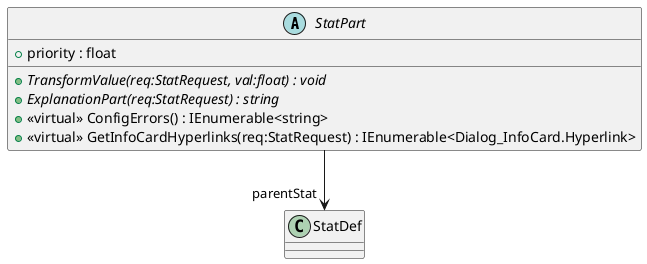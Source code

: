 @startuml
abstract class StatPart {
    + priority : float
    + {abstract} TransformValue(req:StatRequest, val:float) : void
    + {abstract} ExplanationPart(req:StatRequest) : string
    + <<virtual>> ConfigErrors() : IEnumerable<string>
    + <<virtual>> GetInfoCardHyperlinks(req:StatRequest) : IEnumerable<Dialog_InfoCard.Hyperlink>
}
StatPart --> "parentStat" StatDef
@enduml
